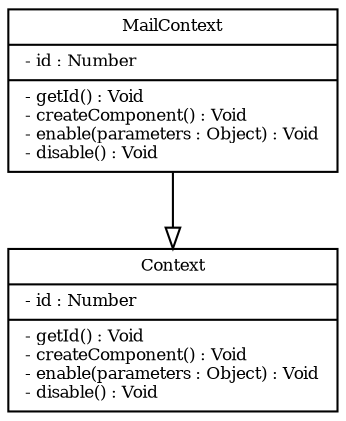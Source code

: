 digraph G {

        fontsize = 8

        node [
                fontsize = 8
                shape = "record"
        ]

        edge [
                fontsize = 8
        ]

	Context [
		label = "{Context|- id : Number\l|- getId() : Void\l- createComponent() : Void\l- enable(parameters : Object) : Void\l- disable() : Void\l}"
	]
	
	MailContext [
		label = "{MailContext|- id : Number\l|- getId() : Void\l- createComponent() : Void\l- enable(parameters : Object) : Void\l- disable() : Void\l}"
	]
        
	edge [
                arrowhead = "empty"
        ]
        
	MailContext->Context
}

